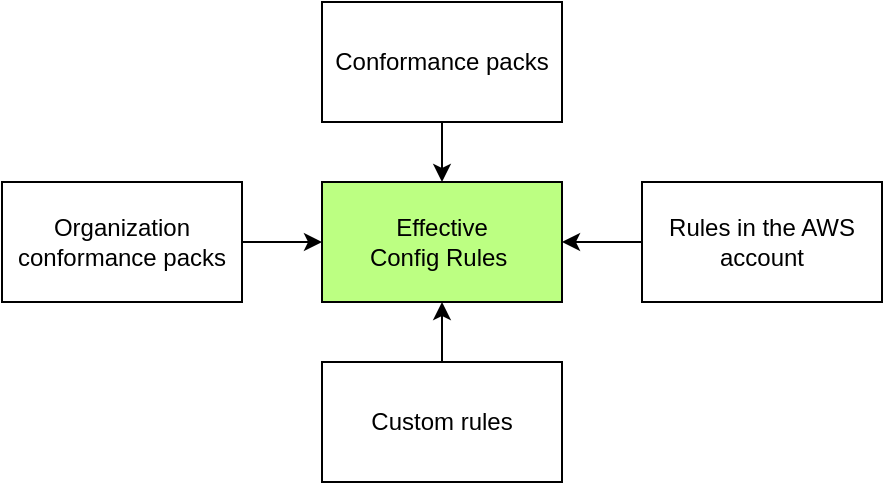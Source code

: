 <mxfile version="21.3.2" type="device">
  <diagram name="Page-1" id="yM0zl6eg55ZulKi63WZE">
    <mxGraphModel dx="1026" dy="574" grid="1" gridSize="10" guides="1" tooltips="1" connect="1" arrows="1" fold="1" page="1" pageScale="1" pageWidth="827" pageHeight="1169" math="0" shadow="0">
      <root>
        <mxCell id="0" />
        <mxCell id="1" parent="0" />
        <mxCell id="hGcInjtQEl5wJTVg_khv-1" value="Effective&lt;br&gt;Config Rules&amp;nbsp;" style="rounded=0;whiteSpace=wrap;html=1;fillColor=#BCFF82;" vertex="1" parent="1">
          <mxGeometry x="340" y="270" width="120" height="60" as="geometry" />
        </mxCell>
        <mxCell id="hGcInjtQEl5wJTVg_khv-5" value="" style="edgeStyle=orthogonalEdgeStyle;rounded=0;orthogonalLoop=1;jettySize=auto;html=1;" edge="1" parent="1" source="hGcInjtQEl5wJTVg_khv-4" target="hGcInjtQEl5wJTVg_khv-1">
          <mxGeometry relative="1" as="geometry" />
        </mxCell>
        <mxCell id="hGcInjtQEl5wJTVg_khv-4" value="Organization&lt;br&gt;conformance packs" style="rounded=0;whiteSpace=wrap;html=1;" vertex="1" parent="1">
          <mxGeometry x="180" y="270" width="120" height="60" as="geometry" />
        </mxCell>
        <mxCell id="hGcInjtQEl5wJTVg_khv-8" value="" style="edgeStyle=orthogonalEdgeStyle;rounded=0;orthogonalLoop=1;jettySize=auto;html=1;" edge="1" parent="1" source="hGcInjtQEl5wJTVg_khv-6" target="hGcInjtQEl5wJTVg_khv-1">
          <mxGeometry relative="1" as="geometry" />
        </mxCell>
        <mxCell id="hGcInjtQEl5wJTVg_khv-6" value="Conformance packs" style="rounded=0;whiteSpace=wrap;html=1;" vertex="1" parent="1">
          <mxGeometry x="340" y="180" width="120" height="60" as="geometry" />
        </mxCell>
        <mxCell id="hGcInjtQEl5wJTVg_khv-9" value="" style="edgeStyle=orthogonalEdgeStyle;rounded=0;orthogonalLoop=1;jettySize=auto;html=1;" edge="1" parent="1" source="hGcInjtQEl5wJTVg_khv-7" target="hGcInjtQEl5wJTVg_khv-1">
          <mxGeometry relative="1" as="geometry" />
        </mxCell>
        <mxCell id="hGcInjtQEl5wJTVg_khv-7" value="Rules in the AWS&lt;br&gt;account" style="rounded=0;whiteSpace=wrap;html=1;" vertex="1" parent="1">
          <mxGeometry x="500" y="270" width="120" height="60" as="geometry" />
        </mxCell>
        <mxCell id="hGcInjtQEl5wJTVg_khv-11" value="" style="edgeStyle=orthogonalEdgeStyle;rounded=0;orthogonalLoop=1;jettySize=auto;html=1;" edge="1" parent="1" source="hGcInjtQEl5wJTVg_khv-10" target="hGcInjtQEl5wJTVg_khv-1">
          <mxGeometry relative="1" as="geometry" />
        </mxCell>
        <mxCell id="hGcInjtQEl5wJTVg_khv-10" value="Custom rules" style="rounded=0;whiteSpace=wrap;html=1;" vertex="1" parent="1">
          <mxGeometry x="340" y="360" width="120" height="60" as="geometry" />
        </mxCell>
      </root>
    </mxGraphModel>
  </diagram>
</mxfile>
